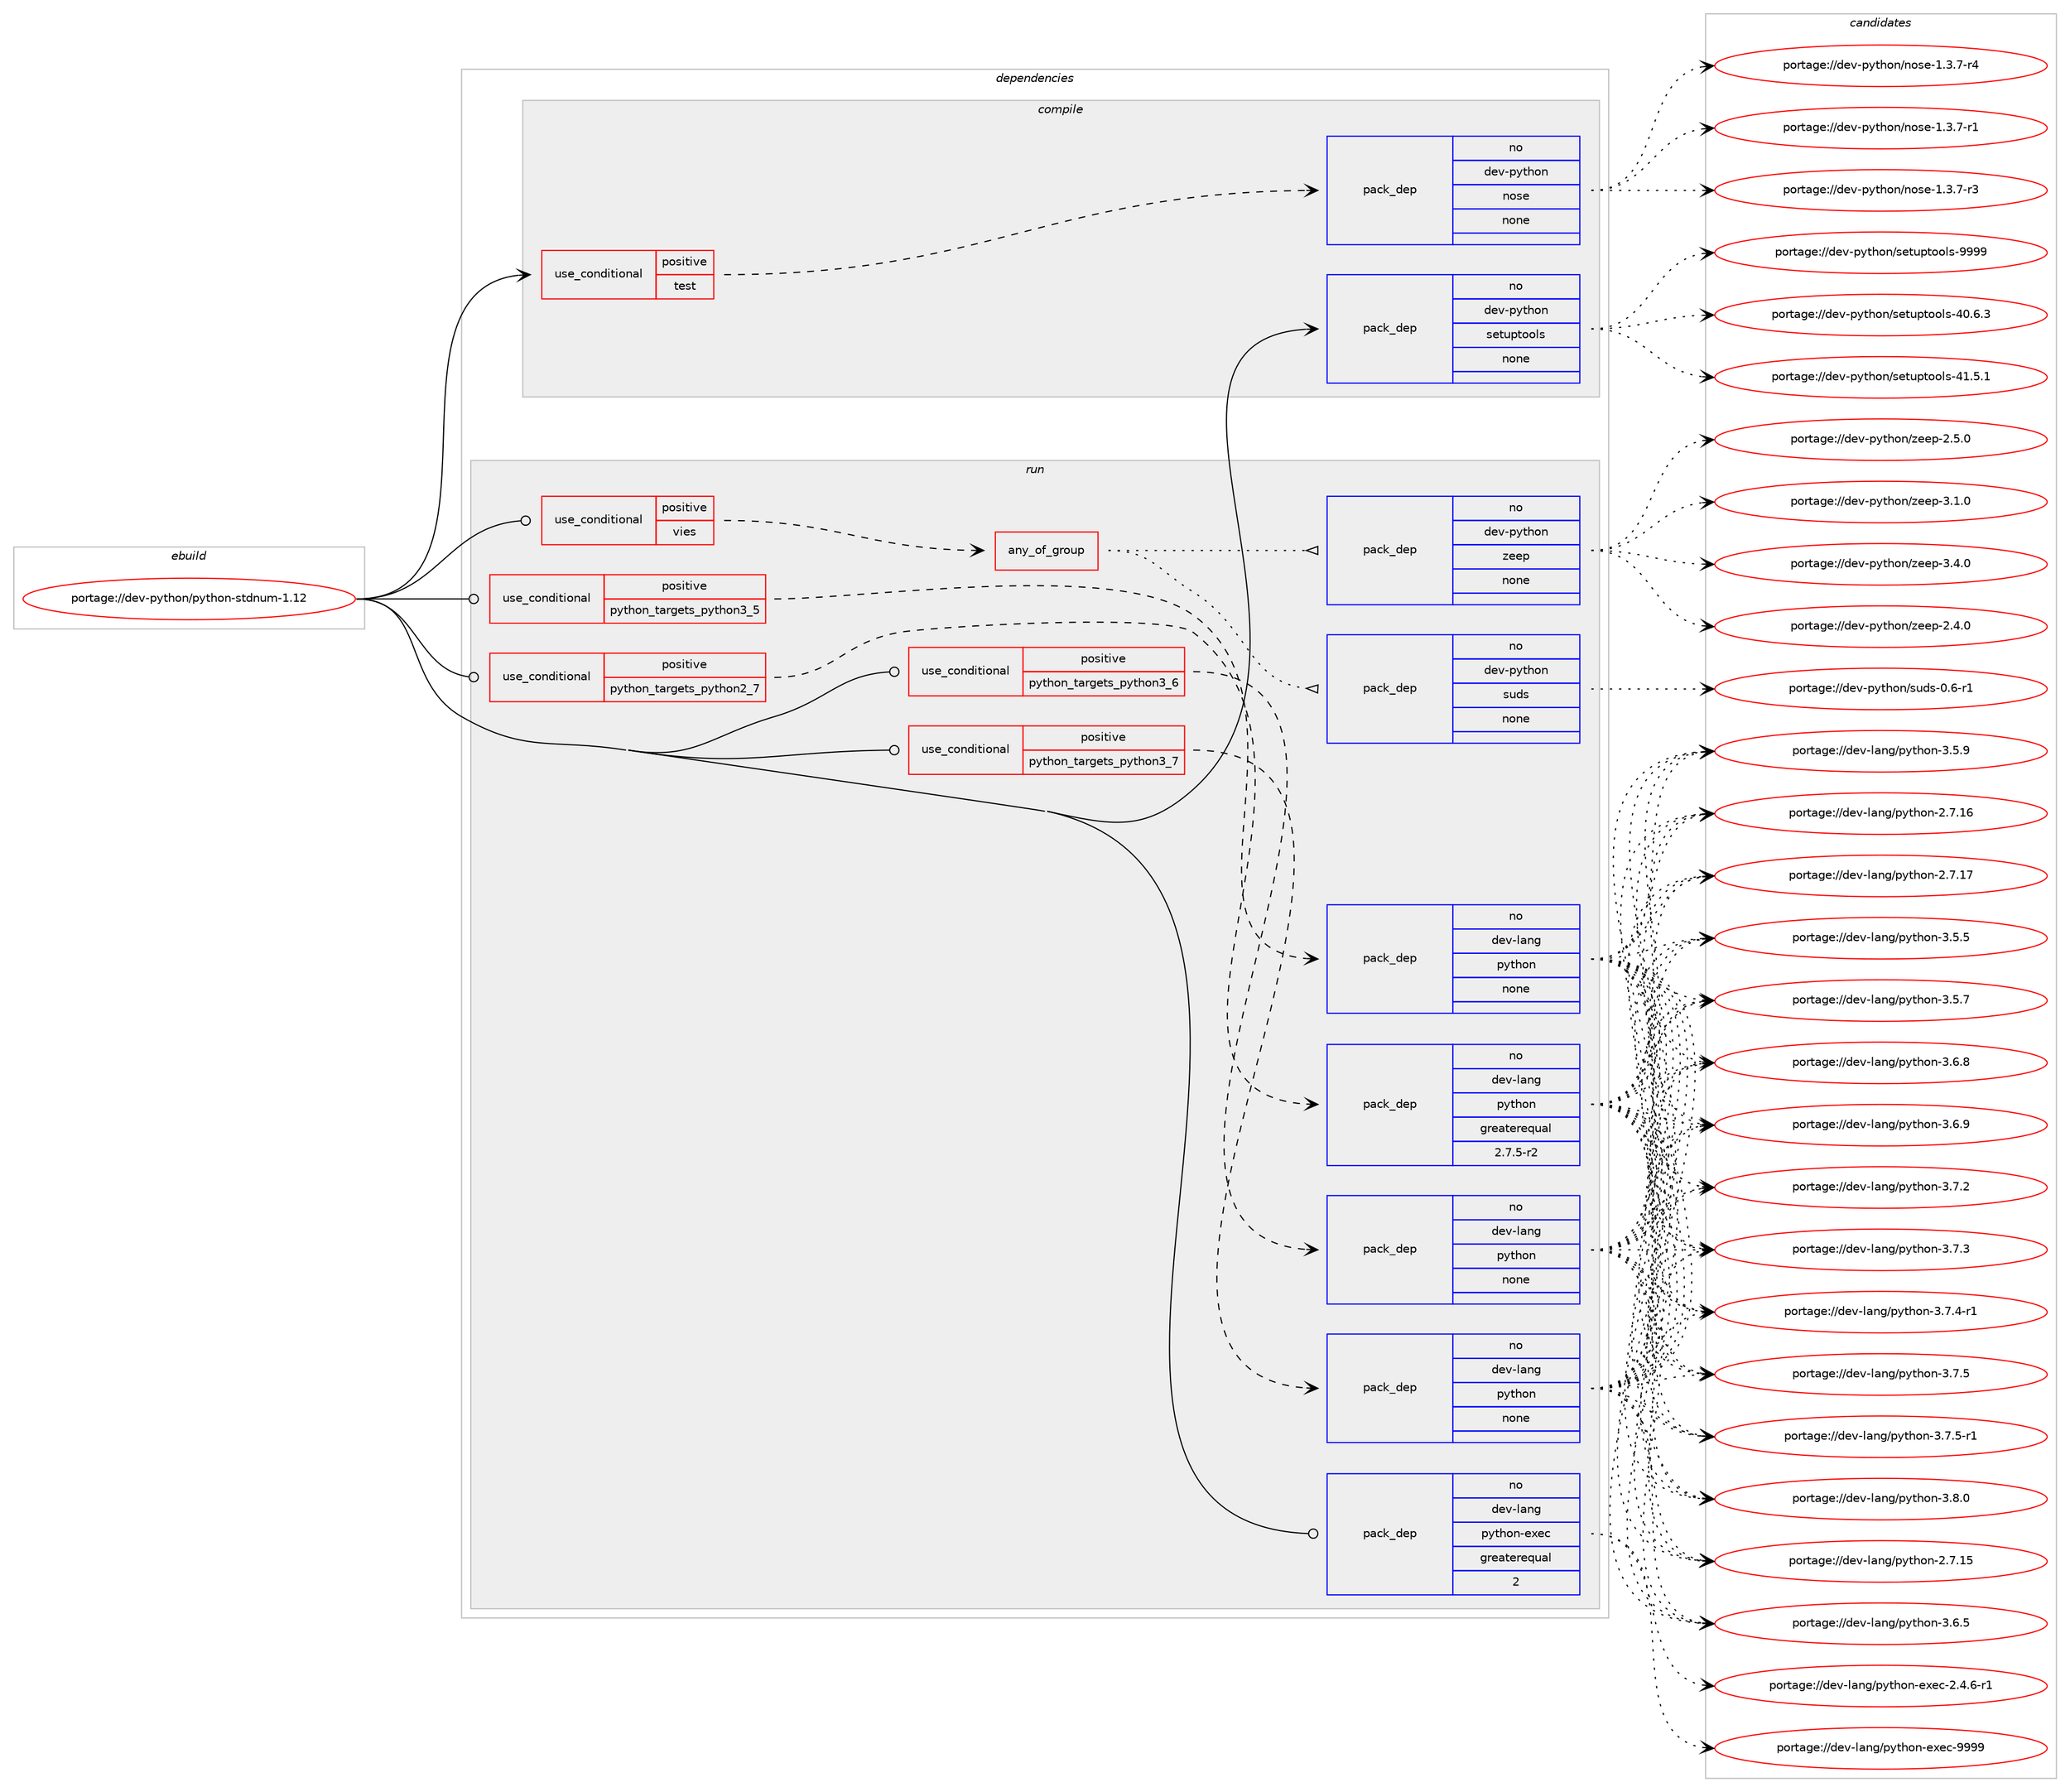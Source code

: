 digraph prolog {

# *************
# Graph options
# *************

newrank=true;
concentrate=true;
compound=true;
graph [rankdir=LR,fontname=Helvetica,fontsize=10,ranksep=1.5];#, ranksep=2.5, nodesep=0.2];
edge  [arrowhead=vee];
node  [fontname=Helvetica,fontsize=10];

# **********
# The ebuild
# **********

subgraph cluster_leftcol {
color=gray;
rank=same;
label=<<i>ebuild</i>>;
id [label="portage://dev-python/python-stdnum-1.12", color=red, width=4, href="../dev-python/python-stdnum-1.12.svg"];
}

# ****************
# The dependencies
# ****************

subgraph cluster_midcol {
color=gray;
label=<<i>dependencies</i>>;
subgraph cluster_compile {
fillcolor="#eeeeee";
style=filled;
label=<<i>compile</i>>;
subgraph cond37240 {
dependency168016 [label=<<TABLE BORDER="0" CELLBORDER="1" CELLSPACING="0" CELLPADDING="4"><TR><TD ROWSPAN="3" CELLPADDING="10">use_conditional</TD></TR><TR><TD>positive</TD></TR><TR><TD>test</TD></TR></TABLE>>, shape=none, color=red];
subgraph pack127383 {
dependency168017 [label=<<TABLE BORDER="0" CELLBORDER="1" CELLSPACING="0" CELLPADDING="4" WIDTH="220"><TR><TD ROWSPAN="6" CELLPADDING="30">pack_dep</TD></TR><TR><TD WIDTH="110">no</TD></TR><TR><TD>dev-python</TD></TR><TR><TD>nose</TD></TR><TR><TD>none</TD></TR><TR><TD></TD></TR></TABLE>>, shape=none, color=blue];
}
dependency168016:e -> dependency168017:w [weight=20,style="dashed",arrowhead="vee"];
}
id:e -> dependency168016:w [weight=20,style="solid",arrowhead="vee"];
subgraph pack127384 {
dependency168018 [label=<<TABLE BORDER="0" CELLBORDER="1" CELLSPACING="0" CELLPADDING="4" WIDTH="220"><TR><TD ROWSPAN="6" CELLPADDING="30">pack_dep</TD></TR><TR><TD WIDTH="110">no</TD></TR><TR><TD>dev-python</TD></TR><TR><TD>setuptools</TD></TR><TR><TD>none</TD></TR><TR><TD></TD></TR></TABLE>>, shape=none, color=blue];
}
id:e -> dependency168018:w [weight=20,style="solid",arrowhead="vee"];
}
subgraph cluster_compileandrun {
fillcolor="#eeeeee";
style=filled;
label=<<i>compile and run</i>>;
}
subgraph cluster_run {
fillcolor="#eeeeee";
style=filled;
label=<<i>run</i>>;
subgraph cond37241 {
dependency168019 [label=<<TABLE BORDER="0" CELLBORDER="1" CELLSPACING="0" CELLPADDING="4"><TR><TD ROWSPAN="3" CELLPADDING="10">use_conditional</TD></TR><TR><TD>positive</TD></TR><TR><TD>python_targets_python2_7</TD></TR></TABLE>>, shape=none, color=red];
subgraph pack127385 {
dependency168020 [label=<<TABLE BORDER="0" CELLBORDER="1" CELLSPACING="0" CELLPADDING="4" WIDTH="220"><TR><TD ROWSPAN="6" CELLPADDING="30">pack_dep</TD></TR><TR><TD WIDTH="110">no</TD></TR><TR><TD>dev-lang</TD></TR><TR><TD>python</TD></TR><TR><TD>greaterequal</TD></TR><TR><TD>2.7.5-r2</TD></TR></TABLE>>, shape=none, color=blue];
}
dependency168019:e -> dependency168020:w [weight=20,style="dashed",arrowhead="vee"];
}
id:e -> dependency168019:w [weight=20,style="solid",arrowhead="odot"];
subgraph cond37242 {
dependency168021 [label=<<TABLE BORDER="0" CELLBORDER="1" CELLSPACING="0" CELLPADDING="4"><TR><TD ROWSPAN="3" CELLPADDING="10">use_conditional</TD></TR><TR><TD>positive</TD></TR><TR><TD>python_targets_python3_5</TD></TR></TABLE>>, shape=none, color=red];
subgraph pack127386 {
dependency168022 [label=<<TABLE BORDER="0" CELLBORDER="1" CELLSPACING="0" CELLPADDING="4" WIDTH="220"><TR><TD ROWSPAN="6" CELLPADDING="30">pack_dep</TD></TR><TR><TD WIDTH="110">no</TD></TR><TR><TD>dev-lang</TD></TR><TR><TD>python</TD></TR><TR><TD>none</TD></TR><TR><TD></TD></TR></TABLE>>, shape=none, color=blue];
}
dependency168021:e -> dependency168022:w [weight=20,style="dashed",arrowhead="vee"];
}
id:e -> dependency168021:w [weight=20,style="solid",arrowhead="odot"];
subgraph cond37243 {
dependency168023 [label=<<TABLE BORDER="0" CELLBORDER="1" CELLSPACING="0" CELLPADDING="4"><TR><TD ROWSPAN="3" CELLPADDING="10">use_conditional</TD></TR><TR><TD>positive</TD></TR><TR><TD>python_targets_python3_6</TD></TR></TABLE>>, shape=none, color=red];
subgraph pack127387 {
dependency168024 [label=<<TABLE BORDER="0" CELLBORDER="1" CELLSPACING="0" CELLPADDING="4" WIDTH="220"><TR><TD ROWSPAN="6" CELLPADDING="30">pack_dep</TD></TR><TR><TD WIDTH="110">no</TD></TR><TR><TD>dev-lang</TD></TR><TR><TD>python</TD></TR><TR><TD>none</TD></TR><TR><TD></TD></TR></TABLE>>, shape=none, color=blue];
}
dependency168023:e -> dependency168024:w [weight=20,style="dashed",arrowhead="vee"];
}
id:e -> dependency168023:w [weight=20,style="solid",arrowhead="odot"];
subgraph cond37244 {
dependency168025 [label=<<TABLE BORDER="0" CELLBORDER="1" CELLSPACING="0" CELLPADDING="4"><TR><TD ROWSPAN="3" CELLPADDING="10">use_conditional</TD></TR><TR><TD>positive</TD></TR><TR><TD>python_targets_python3_7</TD></TR></TABLE>>, shape=none, color=red];
subgraph pack127388 {
dependency168026 [label=<<TABLE BORDER="0" CELLBORDER="1" CELLSPACING="0" CELLPADDING="4" WIDTH="220"><TR><TD ROWSPAN="6" CELLPADDING="30">pack_dep</TD></TR><TR><TD WIDTH="110">no</TD></TR><TR><TD>dev-lang</TD></TR><TR><TD>python</TD></TR><TR><TD>none</TD></TR><TR><TD></TD></TR></TABLE>>, shape=none, color=blue];
}
dependency168025:e -> dependency168026:w [weight=20,style="dashed",arrowhead="vee"];
}
id:e -> dependency168025:w [weight=20,style="solid",arrowhead="odot"];
subgraph cond37245 {
dependency168027 [label=<<TABLE BORDER="0" CELLBORDER="1" CELLSPACING="0" CELLPADDING="4"><TR><TD ROWSPAN="3" CELLPADDING="10">use_conditional</TD></TR><TR><TD>positive</TD></TR><TR><TD>vies</TD></TR></TABLE>>, shape=none, color=red];
subgraph any3321 {
dependency168028 [label=<<TABLE BORDER="0" CELLBORDER="1" CELLSPACING="0" CELLPADDING="4"><TR><TD CELLPADDING="10">any_of_group</TD></TR></TABLE>>, shape=none, color=red];subgraph pack127389 {
dependency168029 [label=<<TABLE BORDER="0" CELLBORDER="1" CELLSPACING="0" CELLPADDING="4" WIDTH="220"><TR><TD ROWSPAN="6" CELLPADDING="30">pack_dep</TD></TR><TR><TD WIDTH="110">no</TD></TR><TR><TD>dev-python</TD></TR><TR><TD>zeep</TD></TR><TR><TD>none</TD></TR><TR><TD></TD></TR></TABLE>>, shape=none, color=blue];
}
dependency168028:e -> dependency168029:w [weight=20,style="dotted",arrowhead="oinv"];
subgraph pack127390 {
dependency168030 [label=<<TABLE BORDER="0" CELLBORDER="1" CELLSPACING="0" CELLPADDING="4" WIDTH="220"><TR><TD ROWSPAN="6" CELLPADDING="30">pack_dep</TD></TR><TR><TD WIDTH="110">no</TD></TR><TR><TD>dev-python</TD></TR><TR><TD>suds</TD></TR><TR><TD>none</TD></TR><TR><TD></TD></TR></TABLE>>, shape=none, color=blue];
}
dependency168028:e -> dependency168030:w [weight=20,style="dotted",arrowhead="oinv"];
}
dependency168027:e -> dependency168028:w [weight=20,style="dashed",arrowhead="vee"];
}
id:e -> dependency168027:w [weight=20,style="solid",arrowhead="odot"];
subgraph pack127391 {
dependency168031 [label=<<TABLE BORDER="0" CELLBORDER="1" CELLSPACING="0" CELLPADDING="4" WIDTH="220"><TR><TD ROWSPAN="6" CELLPADDING="30">pack_dep</TD></TR><TR><TD WIDTH="110">no</TD></TR><TR><TD>dev-lang</TD></TR><TR><TD>python-exec</TD></TR><TR><TD>greaterequal</TD></TR><TR><TD>2</TD></TR></TABLE>>, shape=none, color=blue];
}
id:e -> dependency168031:w [weight=20,style="solid",arrowhead="odot"];
}
}

# **************
# The candidates
# **************

subgraph cluster_choices {
rank=same;
color=gray;
label=<<i>candidates</i>>;

subgraph choice127383 {
color=black;
nodesep=1;
choiceportage10010111845112121116104111110471101111151014549465146554511449 [label="portage://dev-python/nose-1.3.7-r1", color=red, width=4,href="../dev-python/nose-1.3.7-r1.svg"];
choiceportage10010111845112121116104111110471101111151014549465146554511451 [label="portage://dev-python/nose-1.3.7-r3", color=red, width=4,href="../dev-python/nose-1.3.7-r3.svg"];
choiceportage10010111845112121116104111110471101111151014549465146554511452 [label="portage://dev-python/nose-1.3.7-r4", color=red, width=4,href="../dev-python/nose-1.3.7-r4.svg"];
dependency168017:e -> choiceportage10010111845112121116104111110471101111151014549465146554511449:w [style=dotted,weight="100"];
dependency168017:e -> choiceportage10010111845112121116104111110471101111151014549465146554511451:w [style=dotted,weight="100"];
dependency168017:e -> choiceportage10010111845112121116104111110471101111151014549465146554511452:w [style=dotted,weight="100"];
}
subgraph choice127384 {
color=black;
nodesep=1;
choiceportage100101118451121211161041111104711510111611711211611111110811545524846544651 [label="portage://dev-python/setuptools-40.6.3", color=red, width=4,href="../dev-python/setuptools-40.6.3.svg"];
choiceportage100101118451121211161041111104711510111611711211611111110811545524946534649 [label="portage://dev-python/setuptools-41.5.1", color=red, width=4,href="../dev-python/setuptools-41.5.1.svg"];
choiceportage10010111845112121116104111110471151011161171121161111111081154557575757 [label="portage://dev-python/setuptools-9999", color=red, width=4,href="../dev-python/setuptools-9999.svg"];
dependency168018:e -> choiceportage100101118451121211161041111104711510111611711211611111110811545524846544651:w [style=dotted,weight="100"];
dependency168018:e -> choiceportage100101118451121211161041111104711510111611711211611111110811545524946534649:w [style=dotted,weight="100"];
dependency168018:e -> choiceportage10010111845112121116104111110471151011161171121161111111081154557575757:w [style=dotted,weight="100"];
}
subgraph choice127385 {
color=black;
nodesep=1;
choiceportage10010111845108971101034711212111610411111045504655464953 [label="portage://dev-lang/python-2.7.15", color=red, width=4,href="../dev-lang/python-2.7.15.svg"];
choiceportage10010111845108971101034711212111610411111045504655464954 [label="portage://dev-lang/python-2.7.16", color=red, width=4,href="../dev-lang/python-2.7.16.svg"];
choiceportage10010111845108971101034711212111610411111045504655464955 [label="portage://dev-lang/python-2.7.17", color=red, width=4,href="../dev-lang/python-2.7.17.svg"];
choiceportage100101118451089711010347112121116104111110455146534653 [label="portage://dev-lang/python-3.5.5", color=red, width=4,href="../dev-lang/python-3.5.5.svg"];
choiceportage100101118451089711010347112121116104111110455146534655 [label="portage://dev-lang/python-3.5.7", color=red, width=4,href="../dev-lang/python-3.5.7.svg"];
choiceportage100101118451089711010347112121116104111110455146534657 [label="portage://dev-lang/python-3.5.9", color=red, width=4,href="../dev-lang/python-3.5.9.svg"];
choiceportage100101118451089711010347112121116104111110455146544653 [label="portage://dev-lang/python-3.6.5", color=red, width=4,href="../dev-lang/python-3.6.5.svg"];
choiceportage100101118451089711010347112121116104111110455146544656 [label="portage://dev-lang/python-3.6.8", color=red, width=4,href="../dev-lang/python-3.6.8.svg"];
choiceportage100101118451089711010347112121116104111110455146544657 [label="portage://dev-lang/python-3.6.9", color=red, width=4,href="../dev-lang/python-3.6.9.svg"];
choiceportage100101118451089711010347112121116104111110455146554650 [label="portage://dev-lang/python-3.7.2", color=red, width=4,href="../dev-lang/python-3.7.2.svg"];
choiceportage100101118451089711010347112121116104111110455146554651 [label="portage://dev-lang/python-3.7.3", color=red, width=4,href="../dev-lang/python-3.7.3.svg"];
choiceportage1001011184510897110103471121211161041111104551465546524511449 [label="portage://dev-lang/python-3.7.4-r1", color=red, width=4,href="../dev-lang/python-3.7.4-r1.svg"];
choiceportage100101118451089711010347112121116104111110455146554653 [label="portage://dev-lang/python-3.7.5", color=red, width=4,href="../dev-lang/python-3.7.5.svg"];
choiceportage1001011184510897110103471121211161041111104551465546534511449 [label="portage://dev-lang/python-3.7.5-r1", color=red, width=4,href="../dev-lang/python-3.7.5-r1.svg"];
choiceportage100101118451089711010347112121116104111110455146564648 [label="portage://dev-lang/python-3.8.0", color=red, width=4,href="../dev-lang/python-3.8.0.svg"];
dependency168020:e -> choiceportage10010111845108971101034711212111610411111045504655464953:w [style=dotted,weight="100"];
dependency168020:e -> choiceportage10010111845108971101034711212111610411111045504655464954:w [style=dotted,weight="100"];
dependency168020:e -> choiceportage10010111845108971101034711212111610411111045504655464955:w [style=dotted,weight="100"];
dependency168020:e -> choiceportage100101118451089711010347112121116104111110455146534653:w [style=dotted,weight="100"];
dependency168020:e -> choiceportage100101118451089711010347112121116104111110455146534655:w [style=dotted,weight="100"];
dependency168020:e -> choiceportage100101118451089711010347112121116104111110455146534657:w [style=dotted,weight="100"];
dependency168020:e -> choiceportage100101118451089711010347112121116104111110455146544653:w [style=dotted,weight="100"];
dependency168020:e -> choiceportage100101118451089711010347112121116104111110455146544656:w [style=dotted,weight="100"];
dependency168020:e -> choiceportage100101118451089711010347112121116104111110455146544657:w [style=dotted,weight="100"];
dependency168020:e -> choiceportage100101118451089711010347112121116104111110455146554650:w [style=dotted,weight="100"];
dependency168020:e -> choiceportage100101118451089711010347112121116104111110455146554651:w [style=dotted,weight="100"];
dependency168020:e -> choiceportage1001011184510897110103471121211161041111104551465546524511449:w [style=dotted,weight="100"];
dependency168020:e -> choiceportage100101118451089711010347112121116104111110455146554653:w [style=dotted,weight="100"];
dependency168020:e -> choiceportage1001011184510897110103471121211161041111104551465546534511449:w [style=dotted,weight="100"];
dependency168020:e -> choiceportage100101118451089711010347112121116104111110455146564648:w [style=dotted,weight="100"];
}
subgraph choice127386 {
color=black;
nodesep=1;
choiceportage10010111845108971101034711212111610411111045504655464953 [label="portage://dev-lang/python-2.7.15", color=red, width=4,href="../dev-lang/python-2.7.15.svg"];
choiceportage10010111845108971101034711212111610411111045504655464954 [label="portage://dev-lang/python-2.7.16", color=red, width=4,href="../dev-lang/python-2.7.16.svg"];
choiceportage10010111845108971101034711212111610411111045504655464955 [label="portage://dev-lang/python-2.7.17", color=red, width=4,href="../dev-lang/python-2.7.17.svg"];
choiceportage100101118451089711010347112121116104111110455146534653 [label="portage://dev-lang/python-3.5.5", color=red, width=4,href="../dev-lang/python-3.5.5.svg"];
choiceportage100101118451089711010347112121116104111110455146534655 [label="portage://dev-lang/python-3.5.7", color=red, width=4,href="../dev-lang/python-3.5.7.svg"];
choiceportage100101118451089711010347112121116104111110455146534657 [label="portage://dev-lang/python-3.5.9", color=red, width=4,href="../dev-lang/python-3.5.9.svg"];
choiceportage100101118451089711010347112121116104111110455146544653 [label="portage://dev-lang/python-3.6.5", color=red, width=4,href="../dev-lang/python-3.6.5.svg"];
choiceportage100101118451089711010347112121116104111110455146544656 [label="portage://dev-lang/python-3.6.8", color=red, width=4,href="../dev-lang/python-3.6.8.svg"];
choiceportage100101118451089711010347112121116104111110455146544657 [label="portage://dev-lang/python-3.6.9", color=red, width=4,href="../dev-lang/python-3.6.9.svg"];
choiceportage100101118451089711010347112121116104111110455146554650 [label="portage://dev-lang/python-3.7.2", color=red, width=4,href="../dev-lang/python-3.7.2.svg"];
choiceportage100101118451089711010347112121116104111110455146554651 [label="portage://dev-lang/python-3.7.3", color=red, width=4,href="../dev-lang/python-3.7.3.svg"];
choiceportage1001011184510897110103471121211161041111104551465546524511449 [label="portage://dev-lang/python-3.7.4-r1", color=red, width=4,href="../dev-lang/python-3.7.4-r1.svg"];
choiceportage100101118451089711010347112121116104111110455146554653 [label="portage://dev-lang/python-3.7.5", color=red, width=4,href="../dev-lang/python-3.7.5.svg"];
choiceportage1001011184510897110103471121211161041111104551465546534511449 [label="portage://dev-lang/python-3.7.5-r1", color=red, width=4,href="../dev-lang/python-3.7.5-r1.svg"];
choiceportage100101118451089711010347112121116104111110455146564648 [label="portage://dev-lang/python-3.8.0", color=red, width=4,href="../dev-lang/python-3.8.0.svg"];
dependency168022:e -> choiceportage10010111845108971101034711212111610411111045504655464953:w [style=dotted,weight="100"];
dependency168022:e -> choiceportage10010111845108971101034711212111610411111045504655464954:w [style=dotted,weight="100"];
dependency168022:e -> choiceportage10010111845108971101034711212111610411111045504655464955:w [style=dotted,weight="100"];
dependency168022:e -> choiceportage100101118451089711010347112121116104111110455146534653:w [style=dotted,weight="100"];
dependency168022:e -> choiceportage100101118451089711010347112121116104111110455146534655:w [style=dotted,weight="100"];
dependency168022:e -> choiceportage100101118451089711010347112121116104111110455146534657:w [style=dotted,weight="100"];
dependency168022:e -> choiceportage100101118451089711010347112121116104111110455146544653:w [style=dotted,weight="100"];
dependency168022:e -> choiceportage100101118451089711010347112121116104111110455146544656:w [style=dotted,weight="100"];
dependency168022:e -> choiceportage100101118451089711010347112121116104111110455146544657:w [style=dotted,weight="100"];
dependency168022:e -> choiceportage100101118451089711010347112121116104111110455146554650:w [style=dotted,weight="100"];
dependency168022:e -> choiceportage100101118451089711010347112121116104111110455146554651:w [style=dotted,weight="100"];
dependency168022:e -> choiceportage1001011184510897110103471121211161041111104551465546524511449:w [style=dotted,weight="100"];
dependency168022:e -> choiceportage100101118451089711010347112121116104111110455146554653:w [style=dotted,weight="100"];
dependency168022:e -> choiceportage1001011184510897110103471121211161041111104551465546534511449:w [style=dotted,weight="100"];
dependency168022:e -> choiceportage100101118451089711010347112121116104111110455146564648:w [style=dotted,weight="100"];
}
subgraph choice127387 {
color=black;
nodesep=1;
choiceportage10010111845108971101034711212111610411111045504655464953 [label="portage://dev-lang/python-2.7.15", color=red, width=4,href="../dev-lang/python-2.7.15.svg"];
choiceportage10010111845108971101034711212111610411111045504655464954 [label="portage://dev-lang/python-2.7.16", color=red, width=4,href="../dev-lang/python-2.7.16.svg"];
choiceportage10010111845108971101034711212111610411111045504655464955 [label="portage://dev-lang/python-2.7.17", color=red, width=4,href="../dev-lang/python-2.7.17.svg"];
choiceportage100101118451089711010347112121116104111110455146534653 [label="portage://dev-lang/python-3.5.5", color=red, width=4,href="../dev-lang/python-3.5.5.svg"];
choiceportage100101118451089711010347112121116104111110455146534655 [label="portage://dev-lang/python-3.5.7", color=red, width=4,href="../dev-lang/python-3.5.7.svg"];
choiceportage100101118451089711010347112121116104111110455146534657 [label="portage://dev-lang/python-3.5.9", color=red, width=4,href="../dev-lang/python-3.5.9.svg"];
choiceportage100101118451089711010347112121116104111110455146544653 [label="portage://dev-lang/python-3.6.5", color=red, width=4,href="../dev-lang/python-3.6.5.svg"];
choiceportage100101118451089711010347112121116104111110455146544656 [label="portage://dev-lang/python-3.6.8", color=red, width=4,href="../dev-lang/python-3.6.8.svg"];
choiceportage100101118451089711010347112121116104111110455146544657 [label="portage://dev-lang/python-3.6.9", color=red, width=4,href="../dev-lang/python-3.6.9.svg"];
choiceportage100101118451089711010347112121116104111110455146554650 [label="portage://dev-lang/python-3.7.2", color=red, width=4,href="../dev-lang/python-3.7.2.svg"];
choiceportage100101118451089711010347112121116104111110455146554651 [label="portage://dev-lang/python-3.7.3", color=red, width=4,href="../dev-lang/python-3.7.3.svg"];
choiceportage1001011184510897110103471121211161041111104551465546524511449 [label="portage://dev-lang/python-3.7.4-r1", color=red, width=4,href="../dev-lang/python-3.7.4-r1.svg"];
choiceportage100101118451089711010347112121116104111110455146554653 [label="portage://dev-lang/python-3.7.5", color=red, width=4,href="../dev-lang/python-3.7.5.svg"];
choiceportage1001011184510897110103471121211161041111104551465546534511449 [label="portage://dev-lang/python-3.7.5-r1", color=red, width=4,href="../dev-lang/python-3.7.5-r1.svg"];
choiceportage100101118451089711010347112121116104111110455146564648 [label="portage://dev-lang/python-3.8.0", color=red, width=4,href="../dev-lang/python-3.8.0.svg"];
dependency168024:e -> choiceportage10010111845108971101034711212111610411111045504655464953:w [style=dotted,weight="100"];
dependency168024:e -> choiceportage10010111845108971101034711212111610411111045504655464954:w [style=dotted,weight="100"];
dependency168024:e -> choiceportage10010111845108971101034711212111610411111045504655464955:w [style=dotted,weight="100"];
dependency168024:e -> choiceportage100101118451089711010347112121116104111110455146534653:w [style=dotted,weight="100"];
dependency168024:e -> choiceportage100101118451089711010347112121116104111110455146534655:w [style=dotted,weight="100"];
dependency168024:e -> choiceportage100101118451089711010347112121116104111110455146534657:w [style=dotted,weight="100"];
dependency168024:e -> choiceportage100101118451089711010347112121116104111110455146544653:w [style=dotted,weight="100"];
dependency168024:e -> choiceportage100101118451089711010347112121116104111110455146544656:w [style=dotted,weight="100"];
dependency168024:e -> choiceportage100101118451089711010347112121116104111110455146544657:w [style=dotted,weight="100"];
dependency168024:e -> choiceportage100101118451089711010347112121116104111110455146554650:w [style=dotted,weight="100"];
dependency168024:e -> choiceportage100101118451089711010347112121116104111110455146554651:w [style=dotted,weight="100"];
dependency168024:e -> choiceportage1001011184510897110103471121211161041111104551465546524511449:w [style=dotted,weight="100"];
dependency168024:e -> choiceportage100101118451089711010347112121116104111110455146554653:w [style=dotted,weight="100"];
dependency168024:e -> choiceportage1001011184510897110103471121211161041111104551465546534511449:w [style=dotted,weight="100"];
dependency168024:e -> choiceportage100101118451089711010347112121116104111110455146564648:w [style=dotted,weight="100"];
}
subgraph choice127388 {
color=black;
nodesep=1;
choiceportage10010111845108971101034711212111610411111045504655464953 [label="portage://dev-lang/python-2.7.15", color=red, width=4,href="../dev-lang/python-2.7.15.svg"];
choiceportage10010111845108971101034711212111610411111045504655464954 [label="portage://dev-lang/python-2.7.16", color=red, width=4,href="../dev-lang/python-2.7.16.svg"];
choiceportage10010111845108971101034711212111610411111045504655464955 [label="portage://dev-lang/python-2.7.17", color=red, width=4,href="../dev-lang/python-2.7.17.svg"];
choiceportage100101118451089711010347112121116104111110455146534653 [label="portage://dev-lang/python-3.5.5", color=red, width=4,href="../dev-lang/python-3.5.5.svg"];
choiceportage100101118451089711010347112121116104111110455146534655 [label="portage://dev-lang/python-3.5.7", color=red, width=4,href="../dev-lang/python-3.5.7.svg"];
choiceportage100101118451089711010347112121116104111110455146534657 [label="portage://dev-lang/python-3.5.9", color=red, width=4,href="../dev-lang/python-3.5.9.svg"];
choiceportage100101118451089711010347112121116104111110455146544653 [label="portage://dev-lang/python-3.6.5", color=red, width=4,href="../dev-lang/python-3.6.5.svg"];
choiceportage100101118451089711010347112121116104111110455146544656 [label="portage://dev-lang/python-3.6.8", color=red, width=4,href="../dev-lang/python-3.6.8.svg"];
choiceportage100101118451089711010347112121116104111110455146544657 [label="portage://dev-lang/python-3.6.9", color=red, width=4,href="../dev-lang/python-3.6.9.svg"];
choiceportage100101118451089711010347112121116104111110455146554650 [label="portage://dev-lang/python-3.7.2", color=red, width=4,href="../dev-lang/python-3.7.2.svg"];
choiceportage100101118451089711010347112121116104111110455146554651 [label="portage://dev-lang/python-3.7.3", color=red, width=4,href="../dev-lang/python-3.7.3.svg"];
choiceportage1001011184510897110103471121211161041111104551465546524511449 [label="portage://dev-lang/python-3.7.4-r1", color=red, width=4,href="../dev-lang/python-3.7.4-r1.svg"];
choiceportage100101118451089711010347112121116104111110455146554653 [label="portage://dev-lang/python-3.7.5", color=red, width=4,href="../dev-lang/python-3.7.5.svg"];
choiceportage1001011184510897110103471121211161041111104551465546534511449 [label="portage://dev-lang/python-3.7.5-r1", color=red, width=4,href="../dev-lang/python-3.7.5-r1.svg"];
choiceportage100101118451089711010347112121116104111110455146564648 [label="portage://dev-lang/python-3.8.0", color=red, width=4,href="../dev-lang/python-3.8.0.svg"];
dependency168026:e -> choiceportage10010111845108971101034711212111610411111045504655464953:w [style=dotted,weight="100"];
dependency168026:e -> choiceportage10010111845108971101034711212111610411111045504655464954:w [style=dotted,weight="100"];
dependency168026:e -> choiceportage10010111845108971101034711212111610411111045504655464955:w [style=dotted,weight="100"];
dependency168026:e -> choiceportage100101118451089711010347112121116104111110455146534653:w [style=dotted,weight="100"];
dependency168026:e -> choiceportage100101118451089711010347112121116104111110455146534655:w [style=dotted,weight="100"];
dependency168026:e -> choiceportage100101118451089711010347112121116104111110455146534657:w [style=dotted,weight="100"];
dependency168026:e -> choiceportage100101118451089711010347112121116104111110455146544653:w [style=dotted,weight="100"];
dependency168026:e -> choiceportage100101118451089711010347112121116104111110455146544656:w [style=dotted,weight="100"];
dependency168026:e -> choiceportage100101118451089711010347112121116104111110455146544657:w [style=dotted,weight="100"];
dependency168026:e -> choiceportage100101118451089711010347112121116104111110455146554650:w [style=dotted,weight="100"];
dependency168026:e -> choiceportage100101118451089711010347112121116104111110455146554651:w [style=dotted,weight="100"];
dependency168026:e -> choiceportage1001011184510897110103471121211161041111104551465546524511449:w [style=dotted,weight="100"];
dependency168026:e -> choiceportage100101118451089711010347112121116104111110455146554653:w [style=dotted,weight="100"];
dependency168026:e -> choiceportage1001011184510897110103471121211161041111104551465546534511449:w [style=dotted,weight="100"];
dependency168026:e -> choiceportage100101118451089711010347112121116104111110455146564648:w [style=dotted,weight="100"];
}
subgraph choice127389 {
color=black;
nodesep=1;
choiceportage1001011184511212111610411111047122101101112455046524648 [label="portage://dev-python/zeep-2.4.0", color=red, width=4,href="../dev-python/zeep-2.4.0.svg"];
choiceportage1001011184511212111610411111047122101101112455046534648 [label="portage://dev-python/zeep-2.5.0", color=red, width=4,href="../dev-python/zeep-2.5.0.svg"];
choiceportage1001011184511212111610411111047122101101112455146494648 [label="portage://dev-python/zeep-3.1.0", color=red, width=4,href="../dev-python/zeep-3.1.0.svg"];
choiceportage1001011184511212111610411111047122101101112455146524648 [label="portage://dev-python/zeep-3.4.0", color=red, width=4,href="../dev-python/zeep-3.4.0.svg"];
dependency168029:e -> choiceportage1001011184511212111610411111047122101101112455046524648:w [style=dotted,weight="100"];
dependency168029:e -> choiceportage1001011184511212111610411111047122101101112455046534648:w [style=dotted,weight="100"];
dependency168029:e -> choiceportage1001011184511212111610411111047122101101112455146494648:w [style=dotted,weight="100"];
dependency168029:e -> choiceportage1001011184511212111610411111047122101101112455146524648:w [style=dotted,weight="100"];
}
subgraph choice127390 {
color=black;
nodesep=1;
choiceportage1001011184511212111610411111047115117100115454846544511449 [label="portage://dev-python/suds-0.6-r1", color=red, width=4,href="../dev-python/suds-0.6-r1.svg"];
dependency168030:e -> choiceportage1001011184511212111610411111047115117100115454846544511449:w [style=dotted,weight="100"];
}
subgraph choice127391 {
color=black;
nodesep=1;
choiceportage10010111845108971101034711212111610411111045101120101994550465246544511449 [label="portage://dev-lang/python-exec-2.4.6-r1", color=red, width=4,href="../dev-lang/python-exec-2.4.6-r1.svg"];
choiceportage10010111845108971101034711212111610411111045101120101994557575757 [label="portage://dev-lang/python-exec-9999", color=red, width=4,href="../dev-lang/python-exec-9999.svg"];
dependency168031:e -> choiceportage10010111845108971101034711212111610411111045101120101994550465246544511449:w [style=dotted,weight="100"];
dependency168031:e -> choiceportage10010111845108971101034711212111610411111045101120101994557575757:w [style=dotted,weight="100"];
}
}

}
